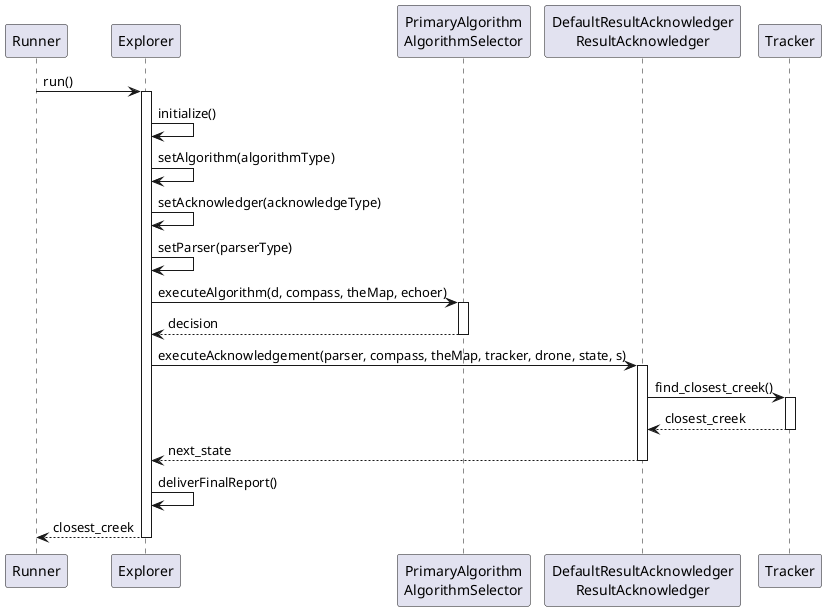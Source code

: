 @startuml Sequence_Diagram

participant Runner
participant Explorer
participant "PrimaryAlgorithm\nAlgorithmSelector" as PrimaryAlgorithm
participant "DefaultResultAcknowledger\nResultAcknowledger" as DefaultResultAcknowledger
participant Tracker

Runner -> Explorer : run()
activate Explorer

Explorer -> Explorer : initialize()
Explorer -> Explorer : setAlgorithm(algorithmType)
Explorer -> Explorer : setAcknowledger(acknowledgeType)
Explorer -> Explorer : setParser(parserType)
Explorer -> PrimaryAlgorithm : executeAlgorithm(d, compass, theMap, echoer)
activate PrimaryAlgorithm
PrimaryAlgorithm --> Explorer : decision
deactivate PrimaryAlgorithm

Explorer -> DefaultResultAcknowledger : executeAcknowledgement(parser, compass, theMap, tracker, drone, state, s)
activate DefaultResultAcknowledger
DefaultResultAcknowledger -> Tracker : find_closest_creek()
activate Tracker
Tracker --> DefaultResultAcknowledger : closest_creek
deactivate Tracker
DefaultResultAcknowledger --> Explorer : next_state
deactivate DefaultResultAcknowledger

Explorer -> Explorer : deliverFinalReport()
Explorer --> Runner : closest_creek
deactivate Explorer

@enduml